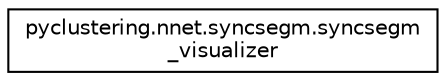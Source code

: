digraph "Graphical Class Hierarchy"
{
 // INTERACTIVE_SVG=YES
 // LATEX_PDF_SIZE
  edge [fontname="Helvetica",fontsize="10",labelfontname="Helvetica",labelfontsize="10"];
  node [fontname="Helvetica",fontsize="10",shape=record];
  rankdir="LR";
  Node0 [label="pyclustering.nnet.syncsegm.syncsegm\l_visualizer",height=0.2,width=0.4,color="black", fillcolor="white", style="filled",URL="$dd/dae/classpyclustering_1_1nnet_1_1syncsegm_1_1syncsegm__visualizer.html",tooltip="Result visualizer of double-layer oscillatory network 'syncsegm'."];
}
